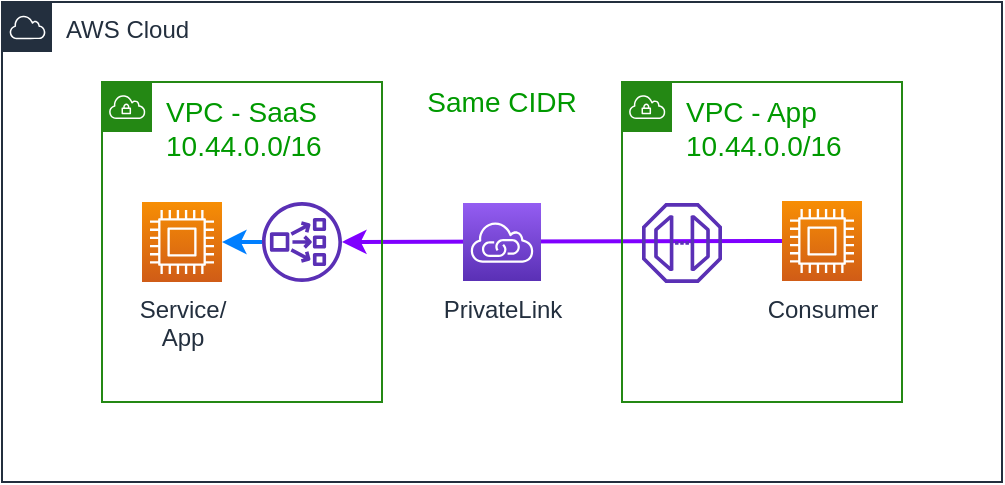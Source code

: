 <mxfile version="14.5.1" type="device"><diagram id="7Zd7gZB4UjkTckJe0iNr" name="Page-1"><mxGraphModel dx="951" dy="568" grid="1" gridSize="10" guides="1" tooltips="1" connect="1" arrows="1" fold="1" page="1" pageScale="1" pageWidth="827" pageHeight="1169" math="0" shadow="0"><root><mxCell id="0"/><mxCell id="1" parent="0"/><mxCell id="pgVJCCMtibPcMxnZ8JN_-45" value="AWS Cloud" style="points=[[0,0],[0.25,0],[0.5,0],[0.75,0],[1,0],[1,0.25],[1,0.5],[1,0.75],[1,1],[0.75,1],[0.5,1],[0.25,1],[0,1],[0,0.75],[0,0.5],[0,0.25]];outlineConnect=0;gradientColor=none;html=1;whiteSpace=wrap;fontSize=12;fontStyle=0;shape=mxgraph.aws4.group;grIcon=mxgraph.aws4.group_aws_cloud;strokeColor=#232F3E;fillColor=none;verticalAlign=top;align=left;spacingLeft=30;fontColor=#232F3E;dashed=0;" vertex="1" parent="1"><mxGeometry x="30" y="40" width="500" height="240" as="geometry"/></mxCell><mxCell id="pgVJCCMtibPcMxnZ8JN_-174" value="" style="endArrow=classic;html=1;strokeWidth=2;fontSize=14;fontColor=#007FFF;exitX=0;exitY=0.5;exitDx=0;exitDy=0;exitPerimeter=0;strokeColor=#7F00FF;" edge="1" parent="1" source="pgVJCCMtibPcMxnZ8JN_-173" target="pgVJCCMtibPcMxnZ8JN_-168"><mxGeometry width="50" height="50" relative="1" as="geometry"><mxPoint x="290" y="290" as="sourcePoint"/><mxPoint x="340" y="240" as="targetPoint"/></mxGeometry></mxCell><mxCell id="pgVJCCMtibPcMxnZ8JN_-40" value="&lt;font color=&quot;#009900&quot; style=&quot;font-size: 14px&quot;&gt;VPC - App&lt;br&gt;10.44.0.0/16&lt;br&gt;&lt;/font&gt;" style="points=[[0,0],[0.25,0],[0.5,0],[0.75,0],[1,0],[1,0.25],[1,0.5],[1,0.75],[1,1],[0.75,1],[0.5,1],[0.25,1],[0,1],[0,0.75],[0,0.5],[0,0.25]];outlineConnect=0;gradientColor=none;html=1;whiteSpace=wrap;fontSize=12;fontStyle=0;shape=mxgraph.aws4.group;grIcon=mxgraph.aws4.group_vpc;strokeColor=#248814;fillColor=none;verticalAlign=top;align=left;spacingLeft=30;fontColor=#AAB7B8;dashed=0;" vertex="1" parent="1"><mxGeometry x="340" y="80" width="140" height="160" as="geometry"/></mxCell><mxCell id="pgVJCCMtibPcMxnZ8JN_-151" value="&lt;font color=&quot;#009900&quot; style=&quot;font-size: 14px&quot;&gt;VPC - SaaS&lt;br&gt;10.44.0.0/16&lt;br&gt;&lt;/font&gt;" style="points=[[0,0],[0.25,0],[0.5,0],[0.75,0],[1,0],[1,0.25],[1,0.5],[1,0.75],[1,1],[0.75,1],[0.5,1],[0.25,1],[0,1],[0,0.75],[0,0.5],[0,0.25]];outlineConnect=0;gradientColor=none;html=1;whiteSpace=wrap;fontSize=12;fontStyle=0;shape=mxgraph.aws4.group;grIcon=mxgraph.aws4.group_vpc;strokeColor=#248814;fillColor=none;verticalAlign=top;align=left;spacingLeft=30;fontColor=#AAB7B8;dashed=0;" vertex="1" parent="1"><mxGeometry x="80" y="80" width="140" height="160" as="geometry"/></mxCell><mxCell id="pgVJCCMtibPcMxnZ8JN_-168" value="" style="outlineConnect=0;fontColor=#232F3E;gradientColor=none;fillColor=#5A30B5;strokeColor=none;dashed=0;verticalLabelPosition=bottom;verticalAlign=top;align=center;html=1;fontSize=12;fontStyle=0;aspect=fixed;pointerEvents=1;shape=mxgraph.aws4.network_load_balancer;" vertex="1" parent="1"><mxGeometry x="160" y="140" width="40" height="40" as="geometry"/></mxCell><mxCell id="pgVJCCMtibPcMxnZ8JN_-170" value="Service/&lt;br&gt;App" style="points=[[0,0,0],[0.25,0,0],[0.5,0,0],[0.75,0,0],[1,0,0],[0,1,0],[0.25,1,0],[0.5,1,0],[0.75,1,0],[1,1,0],[0,0.25,0],[0,0.5,0],[0,0.75,0],[1,0.25,0],[1,0.5,0],[1,0.75,0]];outlineConnect=0;fontColor=#232F3E;gradientColor=#F78E04;gradientDirection=north;fillColor=#D05C17;strokeColor=#ffffff;dashed=0;verticalLabelPosition=bottom;verticalAlign=top;align=center;html=1;fontSize=12;fontStyle=0;aspect=fixed;shape=mxgraph.aws4.resourceIcon;resIcon=mxgraph.aws4.compute;" vertex="1" parent="1"><mxGeometry x="100" y="140" width="40" height="40" as="geometry"/></mxCell><mxCell id="pgVJCCMtibPcMxnZ8JN_-171" value="PrivateLink" style="points=[[0,0,0],[0.25,0,0],[0.5,0,0],[0.75,0,0],[1,0,0],[0,1,0],[0.25,1,0],[0.5,1,0],[0.75,1,0],[1,1,0],[0,0.25,0],[0,0.5,0],[0,0.75,0],[1,0.25,0],[1,0.5,0],[1,0.75,0]];outlineConnect=0;fontColor=#232F3E;gradientColor=#945DF2;gradientDirection=north;fillColor=#5A30B5;strokeColor=#ffffff;dashed=0;verticalLabelPosition=bottom;verticalAlign=top;align=center;html=1;fontSize=12;fontStyle=0;aspect=fixed;shape=mxgraph.aws4.resourceIcon;resIcon=mxgraph.aws4.vpc_privatelink;" vertex="1" parent="1"><mxGeometry x="260.5" y="140.5" width="39" height="39" as="geometry"/></mxCell><mxCell id="pgVJCCMtibPcMxnZ8JN_-172" value="" style="outlineConnect=0;fontColor=#232F3E;gradientColor=none;fillColor=#5A30B5;strokeColor=none;dashed=0;verticalLabelPosition=bottom;verticalAlign=top;align=center;html=1;fontSize=12;fontStyle=0;aspect=fixed;pointerEvents=1;shape=mxgraph.aws4.endpoint;" vertex="1" parent="1"><mxGeometry x="350" y="140.5" width="40" height="40" as="geometry"/></mxCell><mxCell id="pgVJCCMtibPcMxnZ8JN_-173" value="Consumer" style="points=[[0,0,0],[0.25,0,0],[0.5,0,0],[0.75,0,0],[1,0,0],[0,1,0],[0.25,1,0],[0.5,1,0],[0.75,1,0],[1,1,0],[0,0.25,0],[0,0.5,0],[0,0.75,0],[1,0.25,0],[1,0.5,0],[1,0.75,0]];outlineConnect=0;fontColor=#232F3E;gradientColor=#F78E04;gradientDirection=north;fillColor=#D05C17;strokeColor=#ffffff;dashed=0;verticalLabelPosition=bottom;verticalAlign=top;align=center;html=1;fontSize=12;fontStyle=0;aspect=fixed;shape=mxgraph.aws4.resourceIcon;resIcon=mxgraph.aws4.compute;" vertex="1" parent="1"><mxGeometry x="420" y="139.5" width="40" height="40" as="geometry"/></mxCell><mxCell id="pgVJCCMtibPcMxnZ8JN_-175" value="" style="endArrow=classic;html=1;strokeWidth=2;fontSize=14;fontColor=#007FFF;entryX=1;entryY=0.5;entryDx=0;entryDy=0;entryPerimeter=0;strokeColor=#007FFF;" edge="1" parent="1" source="pgVJCCMtibPcMxnZ8JN_-168" target="pgVJCCMtibPcMxnZ8JN_-170"><mxGeometry width="50" height="50" relative="1" as="geometry"><mxPoint x="290" y="290" as="sourcePoint"/><mxPoint x="340" y="240" as="targetPoint"/></mxGeometry></mxCell><mxCell id="pgVJCCMtibPcMxnZ8JN_-176" value="Same CIDR" style="text;html=1;strokeColor=none;fillColor=none;align=center;verticalAlign=middle;whiteSpace=wrap;rounded=0;fontSize=14;fontColor=#009900;" vertex="1" parent="1"><mxGeometry x="240" y="80" width="80" height="20" as="geometry"/></mxCell></root></mxGraphModel></diagram></mxfile>